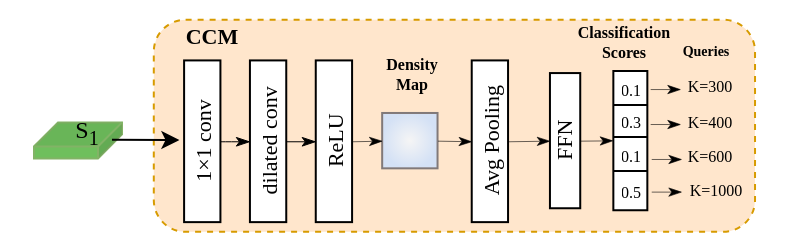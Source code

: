 <mxfile version="26.0.16">
  <diagram name="第 1 页" id="q1KnV8SIaWFdPeC2tP6b">
    <mxGraphModel dx="398" dy="263" grid="1" gridSize="10" guides="1" tooltips="1" connect="1" arrows="1" fold="1" page="1" pageScale="1" pageWidth="827" pageHeight="1169" math="0" shadow="0">
      <root>
        <mxCell id="0" />
        <mxCell id="1" parent="0" />
        <mxCell id="1zNpcJ69jEQYN1M2Kz2E-40" value="" style="group;aspect=fixed;" vertex="1" connectable="0" parent="1">
          <mxGeometry x="346" y="300.74" width="388" height="112.18" as="geometry" />
        </mxCell>
        <mxCell id="1zNpcJ69jEQYN1M2Kz2E-42" value="" style="shape=cube;whiteSpace=wrap;html=1;boundedLbl=1;backgroundOutline=1;darkOpacity=0.05;darkOpacity2=0.1;size=12;fillStyle=solid;flipH=1;spacingTop=-1;spacingLeft=0;spacing=2;fillColor=light-dark(#6fbf5d, #0c2100);strokeColor=#82b366;movable=1;resizable=1;rotatable=1;deletable=1;editable=1;locked=0;connectable=1;fontFamily=Times New Roman;" vertex="1" parent="1zNpcJ69jEQYN1M2Kz2E-40">
          <mxGeometry x="17" y="57.47" width="44" height="18" as="geometry" />
        </mxCell>
        <mxCell id="1zNpcJ69jEQYN1M2Kz2E-1" value="" style="rounded=1;whiteSpace=wrap;html=1;fontFamily=Times New Roman;fillColor=#ffe6cc;strokeColor=#d79b00;dashed=1;" vertex="1" parent="1zNpcJ69jEQYN1M2Kz2E-40">
          <mxGeometry x="76.901" y="6.13" width="300.613" height="106.05" as="geometry" />
        </mxCell>
        <mxCell id="1zNpcJ69jEQYN1M2Kz2E-2" value="" style="group;fontFamily=Times New Roman;" vertex="1" connectable="0" parent="1zNpcJ69jEQYN1M2Kz2E-40">
          <mxGeometry x="86.222" y="11.957" width="263.327" height="97.892" as="geometry" />
        </mxCell>
        <mxCell id="1zNpcJ69jEQYN1M2Kz2E-3" value="&lt;font&gt;&lt;b&gt;Density&lt;br&gt;&lt;/b&gt;&lt;/font&gt;&lt;b style=&quot;background-color: transparent; color: light-dark(rgb(0, 0, 0), rgb(255, 255, 255));&quot;&gt;Map&lt;/b&gt;" style="text;html=1;align=center;verticalAlign=middle;whiteSpace=wrap;rounded=0;fontSize=8;fontFamily=Times New Roman;" vertex="1" parent="1zNpcJ69jEQYN1M2Kz2E-2">
          <mxGeometry x="86.262" y="3.496" width="68.102" height="34.652" as="geometry" />
        </mxCell>
        <mxCell id="1zNpcJ69jEQYN1M2Kz2E-4" value="&lt;b&gt;&lt;font&gt;CCM&lt;/font&gt;&lt;/b&gt;" style="text;html=1;align=center;verticalAlign=middle;whiteSpace=wrap;rounded=0;fontFamily=Times New Roman;fontSize=11;fontColor=default;labelBackgroundColor=none;" vertex="1" parent="1zNpcJ69jEQYN1M2Kz2E-2">
          <mxGeometry x="-15.392" y="-14.859" width="69.91" height="34.962" as="geometry" />
        </mxCell>
        <mxCell id="1zNpcJ69jEQYN1M2Kz2E-5" value="&lt;font style=&quot;font-size: 8px;&quot;&gt;&lt;b style=&quot;&quot;&gt;Classification &lt;br&gt;Scores&lt;/b&gt;&lt;/font&gt;" style="text;html=1;align=center;verticalAlign=middle;whiteSpace=wrap;rounded=0;fontFamily=Times New Roman;fontSize=6;fontColor=default;labelBackgroundColor=none;" vertex="1" parent="1zNpcJ69jEQYN1M2Kz2E-40">
          <mxGeometry x="277.309" width="69.91" height="34.962" as="geometry" />
        </mxCell>
        <mxCell id="1zNpcJ69jEQYN1M2Kz2E-6" value="&lt;font style=&quot;font-size: 7px;&quot;&gt;&lt;b style=&quot;&quot;&gt;Queries&lt;/b&gt;&lt;/font&gt;" style="text;html=1;align=center;verticalAlign=middle;whiteSpace=wrap;rounded=0;fontFamily=Times New Roman;fontSize=6;fontColor=default;labelBackgroundColor=none;" vertex="1" parent="1zNpcJ69jEQYN1M2Kz2E-40">
          <mxGeometry x="318.09" y="4.965" width="69.91" height="34.962" as="geometry" />
        </mxCell>
        <mxCell id="1zNpcJ69jEQYN1M2Kz2E-7" value="" style="group;fontFamily=Times New Roman;" vertex="1" connectable="0" parent="1zNpcJ69jEQYN1M2Kz2E-40">
          <mxGeometry x="92.048" y="26.468" width="231.623" height="80.855" as="geometry" />
        </mxCell>
        <mxCell id="1zNpcJ69jEQYN1M2Kz2E-8" value="&lt;p style=&quot;margin: 0px; font-variant-numeric: normal; font-variant-east-asian: normal; font-variant-alternates: normal; font-size-adjust: none; font-kerning: auto; font-optical-sizing: auto; font-feature-settings: normal; font-variation-settings: normal; font-variant-position: normal; font-variant-emoji: normal; font-stretch: normal; line-height: normal; text-align: start;&quot; class=&quot;p1&quot;&gt;&lt;font style=&quot;color: rgb(0, 0, 0); font-size: 11px;&quot;&gt;1×1 conv&lt;/font&gt;&lt;/p&gt;" style="rounded=0;whiteSpace=wrap;html=1;horizontal=0;fontFamily=Times New Roman;" vertex="1" parent="1zNpcJ69jEQYN1M2Kz2E-7">
          <mxGeometry width="18.161" height="80.855" as="geometry" />
        </mxCell>
        <mxCell id="1zNpcJ69jEQYN1M2Kz2E-9" value="" style="whiteSpace=wrap;html=1;aspect=fixed;fillColor=#f5f5f5;strokeColor=light-dark(#817979, #959595);gradientColor=#D4E1F5;gradientDirection=radial;fontFamily=Times New Roman;" vertex="1" parent="1zNpcJ69jEQYN1M2Kz2E-7">
          <mxGeometry x="99.039" y="26.278" width="27.684" height="27.684" as="geometry" />
        </mxCell>
        <mxCell id="1zNpcJ69jEQYN1M2Kz2E-10" value="" style="shape=table;startSize=0;container=1;collapsible=0;childLayout=tableLayout;fontSize=14;fontFamily=Times New Roman;align=center;" vertex="1" parent="1zNpcJ69jEQYN1M2Kz2E-7">
          <mxGeometry x="214.628" y="5.282" width="16.995" height="69.686" as="geometry" />
        </mxCell>
        <mxCell id="1zNpcJ69jEQYN1M2Kz2E-11" style="shape=tableRow;horizontal=0;startSize=0;swimlaneHead=0;swimlaneBody=0;strokeColor=inherit;top=0;left=0;bottom=0;right=0;collapsible=0;dropTarget=0;fillColor=none;points=[[0,0.5],[1,0.5]];portConstraint=eastwest;fontSize=16;fontFamily=Times New Roman;" vertex="1" parent="1zNpcJ69jEQYN1M2Kz2E-10">
          <mxGeometry width="16.995" height="17" as="geometry" />
        </mxCell>
        <mxCell id="1zNpcJ69jEQYN1M2Kz2E-12" value="&lt;font style=&quot;font-size: 8px;&quot;&gt;0.1&lt;/font&gt;" style="shape=partialRectangle;html=1;whiteSpace=wrap;connectable=0;strokeColor=inherit;overflow=hidden;fillColor=none;top=0;left=0;bottom=0;right=0;pointerEvents=1;fontSize=10;fontFamily=Times New Roman;" vertex="1" parent="1zNpcJ69jEQYN1M2Kz2E-11">
          <mxGeometry width="17" height="17" as="geometry">
            <mxRectangle width="17" height="17" as="alternateBounds" />
          </mxGeometry>
        </mxCell>
        <mxCell id="1zNpcJ69jEQYN1M2Kz2E-13" value="" style="shape=tableRow;horizontal=0;startSize=0;swimlaneHead=0;swimlaneBody=0;strokeColor=inherit;top=0;left=0;bottom=0;right=0;collapsible=0;dropTarget=0;fillColor=none;points=[[0,0.5],[1,0.5]];portConstraint=eastwest;fontSize=16;fontFamily=Times New Roman;" vertex="1" parent="1zNpcJ69jEQYN1M2Kz2E-10">
          <mxGeometry y="17" width="16.995" height="16" as="geometry" />
        </mxCell>
        <mxCell id="1zNpcJ69jEQYN1M2Kz2E-14" value="&lt;font style=&quot;font-size: 8px;&quot;&gt;0.3&lt;/font&gt;" style="shape=partialRectangle;html=1;whiteSpace=wrap;connectable=0;strokeColor=inherit;overflow=hidden;fillColor=none;top=0;left=0;bottom=0;right=0;pointerEvents=1;fontSize=10;fontFamily=Times New Roman;" vertex="1" parent="1zNpcJ69jEQYN1M2Kz2E-13">
          <mxGeometry width="17" height="16" as="geometry">
            <mxRectangle width="17" height="16" as="alternateBounds" />
          </mxGeometry>
        </mxCell>
        <mxCell id="1zNpcJ69jEQYN1M2Kz2E-15" value="" style="shape=tableRow;horizontal=0;startSize=0;swimlaneHead=0;swimlaneBody=0;strokeColor=inherit;top=0;left=0;bottom=0;right=0;collapsible=0;dropTarget=0;fillColor=none;points=[[0,0.5],[1,0.5]];portConstraint=eastwest;fontSize=16;fontFamily=Times New Roman;" vertex="1" parent="1zNpcJ69jEQYN1M2Kz2E-10">
          <mxGeometry y="33" width="16.995" height="17" as="geometry" />
        </mxCell>
        <mxCell id="1zNpcJ69jEQYN1M2Kz2E-16" value="&lt;font style=&quot;font-size: 8px;&quot;&gt;0.1&lt;/font&gt;" style="shape=partialRectangle;html=1;whiteSpace=wrap;connectable=0;strokeColor=inherit;overflow=hidden;fillColor=none;top=0;left=0;bottom=0;right=0;pointerEvents=1;fontSize=10;fontFamily=Times New Roman;" vertex="1" parent="1zNpcJ69jEQYN1M2Kz2E-15">
          <mxGeometry width="17" height="17" as="geometry">
            <mxRectangle width="17" height="17" as="alternateBounds" />
          </mxGeometry>
        </mxCell>
        <mxCell id="1zNpcJ69jEQYN1M2Kz2E-17" style="shape=tableRow;horizontal=0;startSize=0;swimlaneHead=0;swimlaneBody=0;strokeColor=inherit;top=0;left=0;bottom=0;right=0;collapsible=0;dropTarget=0;fillColor=none;points=[[0,0.5],[1,0.5]];portConstraint=eastwest;fontSize=16;fontFamily=Times New Roman;" vertex="1" parent="1zNpcJ69jEQYN1M2Kz2E-10">
          <mxGeometry y="50" width="16.995" height="20" as="geometry" />
        </mxCell>
        <mxCell id="1zNpcJ69jEQYN1M2Kz2E-18" value="&lt;font style=&quot;font-size: 8px;&quot;&gt;0.5&lt;/font&gt;" style="shape=partialRectangle;html=1;whiteSpace=wrap;connectable=0;strokeColor=inherit;overflow=hidden;fillColor=none;top=0;left=0;bottom=0;right=0;pointerEvents=1;fontSize=10;fontFamily=Times New Roman;" vertex="1" parent="1zNpcJ69jEQYN1M2Kz2E-17">
          <mxGeometry width="17" height="20" as="geometry">
            <mxRectangle width="17" height="20" as="alternateBounds" />
          </mxGeometry>
        </mxCell>
        <mxCell id="1zNpcJ69jEQYN1M2Kz2E-19" value="&lt;p style=&quot;margin: 0px; font-variant-numeric: normal; font-variant-east-asian: normal; font-variant-alternates: normal; font-size-adjust: none; font-kerning: auto; font-optical-sizing: auto; font-feature-settings: normal; font-variation-settings: normal; font-variant-position: normal; font-variant-emoji: normal; font-stretch: normal; line-height: normal; text-align: start;&quot; class=&quot;p1&quot;&gt;&lt;font style=&quot;color: rgb(0, 0, 0); font-size: 11px;&quot;&gt;dilated conv&lt;/font&gt;&lt;/p&gt;" style="rounded=0;whiteSpace=wrap;html=1;horizontal=0;fontFamily=Times New Roman;" vertex="1" parent="1zNpcJ69jEQYN1M2Kz2E-7">
          <mxGeometry x="32.916" width="18.161" height="80.855" as="geometry" />
        </mxCell>
        <mxCell id="1zNpcJ69jEQYN1M2Kz2E-20" value="&lt;font style=&quot;font-size: 11px;&quot;&gt;ReLU&lt;/font&gt;" style="rounded=0;whiteSpace=wrap;html=1;horizontal=0;fontFamily=Times New Roman;" vertex="1" parent="1zNpcJ69jEQYN1M2Kz2E-7">
          <mxGeometry x="65.832" width="18.161" height="80.855" as="geometry" />
        </mxCell>
        <mxCell id="1zNpcJ69jEQYN1M2Kz2E-21" value="&lt;font style=&quot;font-size: 11px;&quot;&gt;Avg Pooling&lt;/font&gt;" style="rounded=0;whiteSpace=wrap;html=1;horizontal=0;fontFamily=Times New Roman;" vertex="1" parent="1zNpcJ69jEQYN1M2Kz2E-7">
          <mxGeometry x="143.818" width="18.161" height="80.855" as="geometry" />
        </mxCell>
        <mxCell id="1zNpcJ69jEQYN1M2Kz2E-22" value="&lt;font style=&quot;font-size: 11px; font-weight: normal;&quot;&gt;FFN&lt;/font&gt;" style="rounded=0;whiteSpace=wrap;html=1;fontStyle=1;horizontal=0;fontFamily=Times New Roman;" vertex="1" parent="1zNpcJ69jEQYN1M2Kz2E-7">
          <mxGeometry x="182.928" y="6.328" width="15.147" height="67.592" as="geometry" />
        </mxCell>
        <mxCell id="1zNpcJ69jEQYN1M2Kz2E-23" value="" style="endArrow=classicThin;html=1;rounded=0;entryX=0;entryY=0.5;entryDx=0;entryDy=0;exitX=1;exitY=0.5;exitDx=0;exitDy=0;endFill=1;strokeWidth=0.5;curved=1;startArrow=none;startFill=0;fontFamily=Times New Roman;" edge="1" parent="1zNpcJ69jEQYN1M2Kz2E-7" source="1zNpcJ69jEQYN1M2Kz2E-8" target="1zNpcJ69jEQYN1M2Kz2E-19">
          <mxGeometry width="50" height="50" relative="1" as="geometry">
            <mxPoint x="-61.292" y="23.101" as="sourcePoint" />
            <mxPoint x="-4.54" y="-34.652" as="targetPoint" />
          </mxGeometry>
        </mxCell>
        <mxCell id="1zNpcJ69jEQYN1M2Kz2E-24" value="" style="endArrow=classicThin;html=1;rounded=0;entryX=0;entryY=0.5;entryDx=0;entryDy=0;exitX=1;exitY=0.5;exitDx=0;exitDy=0;endFill=1;strokeWidth=0.5;jumpSize=7;fontFamily=Times New Roman;" edge="1" parent="1zNpcJ69jEQYN1M2Kz2E-7" source="1zNpcJ69jEQYN1M2Kz2E-19" target="1zNpcJ69jEQYN1M2Kz2E-20">
          <mxGeometry width="50" height="50" relative="1" as="geometry">
            <mxPoint x="29.511" y="51.978" as="sourcePoint" />
            <mxPoint x="44.266" y="51.978" as="targetPoint" />
          </mxGeometry>
        </mxCell>
        <mxCell id="1zNpcJ69jEQYN1M2Kz2E-25" value="" style="endArrow=classicThin;html=1;rounded=0;endFill=1;strokeWidth=0.3;sourcePerimeterSpacing=0;fontSize=11;exitX=1;exitY=0.5;exitDx=0;exitDy=0;entryX=0;entryY=0.5;entryDx=0;entryDy=0;fontFamily=Times New Roman;" edge="1" parent="1zNpcJ69jEQYN1M2Kz2E-7" source="1zNpcJ69jEQYN1M2Kz2E-20" target="1zNpcJ69jEQYN1M2Kz2E-9">
          <mxGeometry width="50" height="50" relative="1" as="geometry">
            <mxPoint x="87.397" y="40.428" as="sourcePoint" />
            <mxPoint x="101.018" y="40.428" as="targetPoint" />
          </mxGeometry>
        </mxCell>
        <mxCell id="1zNpcJ69jEQYN1M2Kz2E-26" value="" style="endArrow=classicThin;html=1;rounded=0;entryX=0;entryY=0.5;entryDx=0;entryDy=0;exitX=1;exitY=0.5;exitDx=0;exitDy=0;endFill=1;strokeWidth=0.3;fontFamily=Times New Roman;" edge="1" parent="1zNpcJ69jEQYN1M2Kz2E-7" source="1zNpcJ69jEQYN1M2Kz2E-21" target="1zNpcJ69jEQYN1M2Kz2E-22">
          <mxGeometry width="50" height="50" relative="1" as="geometry">
            <mxPoint x="135.872" y="51.978" as="sourcePoint" />
            <mxPoint x="155.168" y="51.978" as="targetPoint" />
          </mxGeometry>
        </mxCell>
        <mxCell id="1zNpcJ69jEQYN1M2Kz2E-27" value="" style="endArrow=classicThin;html=1;rounded=0;endFill=1;strokeWidth=0.3;sourcePerimeterSpacing=0;fontSize=11;exitX=1;exitY=0.5;exitDx=0;exitDy=0;entryX=0;entryY=0.5;entryDx=0;entryDy=0;fontFamily=Times New Roman;" edge="1" parent="1zNpcJ69jEQYN1M2Kz2E-7" source="1zNpcJ69jEQYN1M2Kz2E-9" target="1zNpcJ69jEQYN1M2Kz2E-21">
          <mxGeometry width="50" height="50" relative="1" as="geometry">
            <mxPoint x="140.744" y="40.428" as="sourcePoint" />
            <mxPoint x="154.364" y="40.428" as="targetPoint" />
          </mxGeometry>
        </mxCell>
        <mxCell id="1zNpcJ69jEQYN1M2Kz2E-28" value="" style="endArrow=classicThin;html=1;rounded=0;strokeWidth=0.3;endFill=1;exitX=1;exitY=0.5;exitDx=0;exitDy=0;fontFamily=Times New Roman;" edge="1" parent="1zNpcJ69jEQYN1M2Kz2E-7" source="1zNpcJ69jEQYN1M2Kz2E-22">
          <mxGeometry width="50" height="50" relative="1" as="geometry">
            <mxPoint x="118.847" y="127.058" as="sourcePoint" />
            <mxPoint x="214.39" y="39.959" as="targetPoint" />
          </mxGeometry>
        </mxCell>
        <mxCell id="1zNpcJ69jEQYN1M2Kz2E-29" value="" style="group;fontFamily=Times New Roman;" vertex="1" connectable="0" parent="1zNpcJ69jEQYN1M2Kz2E-40">
          <mxGeometry x="316.68" y="24.776" width="70.388" height="81.379" as="geometry" />
        </mxCell>
        <mxCell id="1zNpcJ69jEQYN1M2Kz2E-30" value="" style="endArrow=classicThin;html=1;rounded=0;strokeWidth=0.3;endFill=1;exitX=1;exitY=0.5;exitDx=0;exitDy=0;fontSize=6;fontFamily=Times New Roman;" edge="1" parent="1zNpcJ69jEQYN1M2Kz2E-29">
          <mxGeometry width="50" height="50" relative="1" as="geometry">
            <mxPoint x="8.401" y="16.012" as="sourcePoint" />
            <mxPoint x="23.548" y="16.012" as="targetPoint" />
          </mxGeometry>
        </mxCell>
        <mxCell id="1zNpcJ69jEQYN1M2Kz2E-31" value="" style="endArrow=classicThin;html=1;rounded=0;strokeWidth=0.3;endFill=1;exitX=1;exitY=0.5;exitDx=0;exitDy=0;fontSize=6;fontFamily=Times New Roman;" edge="1" parent="1zNpcJ69jEQYN1M2Kz2E-29">
          <mxGeometry width="50" height="50" relative="1" as="geometry">
            <mxPoint x="8.401" y="33.493" as="sourcePoint" />
            <mxPoint x="23.548" y="33.493" as="targetPoint" />
          </mxGeometry>
        </mxCell>
        <mxCell id="1zNpcJ69jEQYN1M2Kz2E-32" value="" style="endArrow=classicThin;html=1;rounded=0;strokeWidth=0.3;endFill=1;exitX=1;exitY=0.5;exitDx=0;exitDy=0;fontSize=6;fontFamily=Times New Roman;" edge="1" parent="1zNpcJ69jEQYN1M2Kz2E-29">
          <mxGeometry width="50" height="50" relative="1" as="geometry">
            <mxPoint x="8.937" y="50.974" as="sourcePoint" />
            <mxPoint x="24.084" y="50.974" as="targetPoint" />
          </mxGeometry>
        </mxCell>
        <mxCell id="1zNpcJ69jEQYN1M2Kz2E-33" value="" style="endArrow=classicThin;html=1;rounded=0;strokeWidth=0.3;endFill=1;exitX=1;exitY=0.5;exitDx=0;exitDy=0;fontSize=6;fontFamily=Times New Roman;" edge="1" parent="1zNpcJ69jEQYN1M2Kz2E-29">
          <mxGeometry width="50" height="50" relative="1" as="geometry">
            <mxPoint x="8.937" y="67.289" as="sourcePoint" />
            <mxPoint x="24.084" y="67.289" as="targetPoint" />
          </mxGeometry>
        </mxCell>
        <mxCell id="1zNpcJ69jEQYN1M2Kz2E-34" value="&lt;font style=&quot;font-size: 8px;&quot;&gt;K=300&lt;/font&gt;" style="text;html=1;align=center;verticalAlign=middle;whiteSpace=wrap;rounded=0;fontFamily=Times New Roman;fontSize=6;fontColor=default;labelBackgroundColor=none;" vertex="1" parent="1zNpcJ69jEQYN1M2Kz2E-29">
          <mxGeometry x="3.495" width="69.91" height="29.135" as="geometry" />
        </mxCell>
        <mxCell id="1zNpcJ69jEQYN1M2Kz2E-35" value="&lt;font style=&quot;font-size: 8px;&quot;&gt;K=400&lt;/font&gt;" style="text;html=1;align=center;verticalAlign=middle;whiteSpace=wrap;rounded=0;fontFamily=Times New Roman;fontSize=6;fontColor=default;labelBackgroundColor=none;" vertex="1" parent="1zNpcJ69jEQYN1M2Kz2E-29">
          <mxGeometry x="3.495" y="18.343" width="69.91" height="29.135" as="geometry" />
        </mxCell>
        <mxCell id="1zNpcJ69jEQYN1M2Kz2E-36" value="&lt;font style=&quot;font-size: 8px;&quot;&gt;K=600&lt;/font&gt;" style="text;html=1;align=center;verticalAlign=middle;whiteSpace=wrap;rounded=0;fontFamily=Times New Roman;fontSize=6;fontColor=default;labelBackgroundColor=none;" vertex="1" parent="1zNpcJ69jEQYN1M2Kz2E-29">
          <mxGeometry x="3.74" y="34.962" width="69.91" height="29.135" as="geometry" />
        </mxCell>
        <mxCell id="1zNpcJ69jEQYN1M2Kz2E-37" value="&lt;font style=&quot;font-size: 8px;&quot;&gt;K=1000&lt;/font&gt;" style="text;html=1;align=center;verticalAlign=middle;whiteSpace=wrap;rounded=0;fontFamily=Times New Roman;fontSize=6;fontColor=default;labelBackgroundColor=none;" vertex="1" parent="1zNpcJ69jEQYN1M2Kz2E-29">
          <mxGeometry x="6.304" y="52.244" width="69.91" height="29.135" as="geometry" />
        </mxCell>
        <mxCell id="1zNpcJ69jEQYN1M2Kz2E-38" value="" style="endArrow=classic;html=1;rounded=0;exitX=0;exitY=0;exitDx=20.5;exitDy=29.5;exitPerimeter=0;entryX=0;entryY=0.5;entryDx=0;entryDy=0;fontFamily=Times New Roman;" edge="1" parent="1zNpcJ69jEQYN1M2Kz2E-40">
          <mxGeometry width="50" height="50" relative="1" as="geometry">
            <mxPoint x="56" y="66.147" as="sourcePoint" />
            <mxPoint x="89.718" y="66.266" as="targetPoint" />
          </mxGeometry>
        </mxCell>
        <mxCell id="1zNpcJ69jEQYN1M2Kz2E-39" value="S&lt;sub&gt;1&lt;/sub&gt;" style="text;html=1;align=center;verticalAlign=middle;whiteSpace=wrap;rounded=0;fontFamily=Times New Roman;" vertex="1" parent="1zNpcJ69jEQYN1M2Kz2E-40">
          <mxGeometry x="15" y="48.466" width="57.093" height="26.699" as="geometry" />
        </mxCell>
      </root>
    </mxGraphModel>
  </diagram>
</mxfile>
